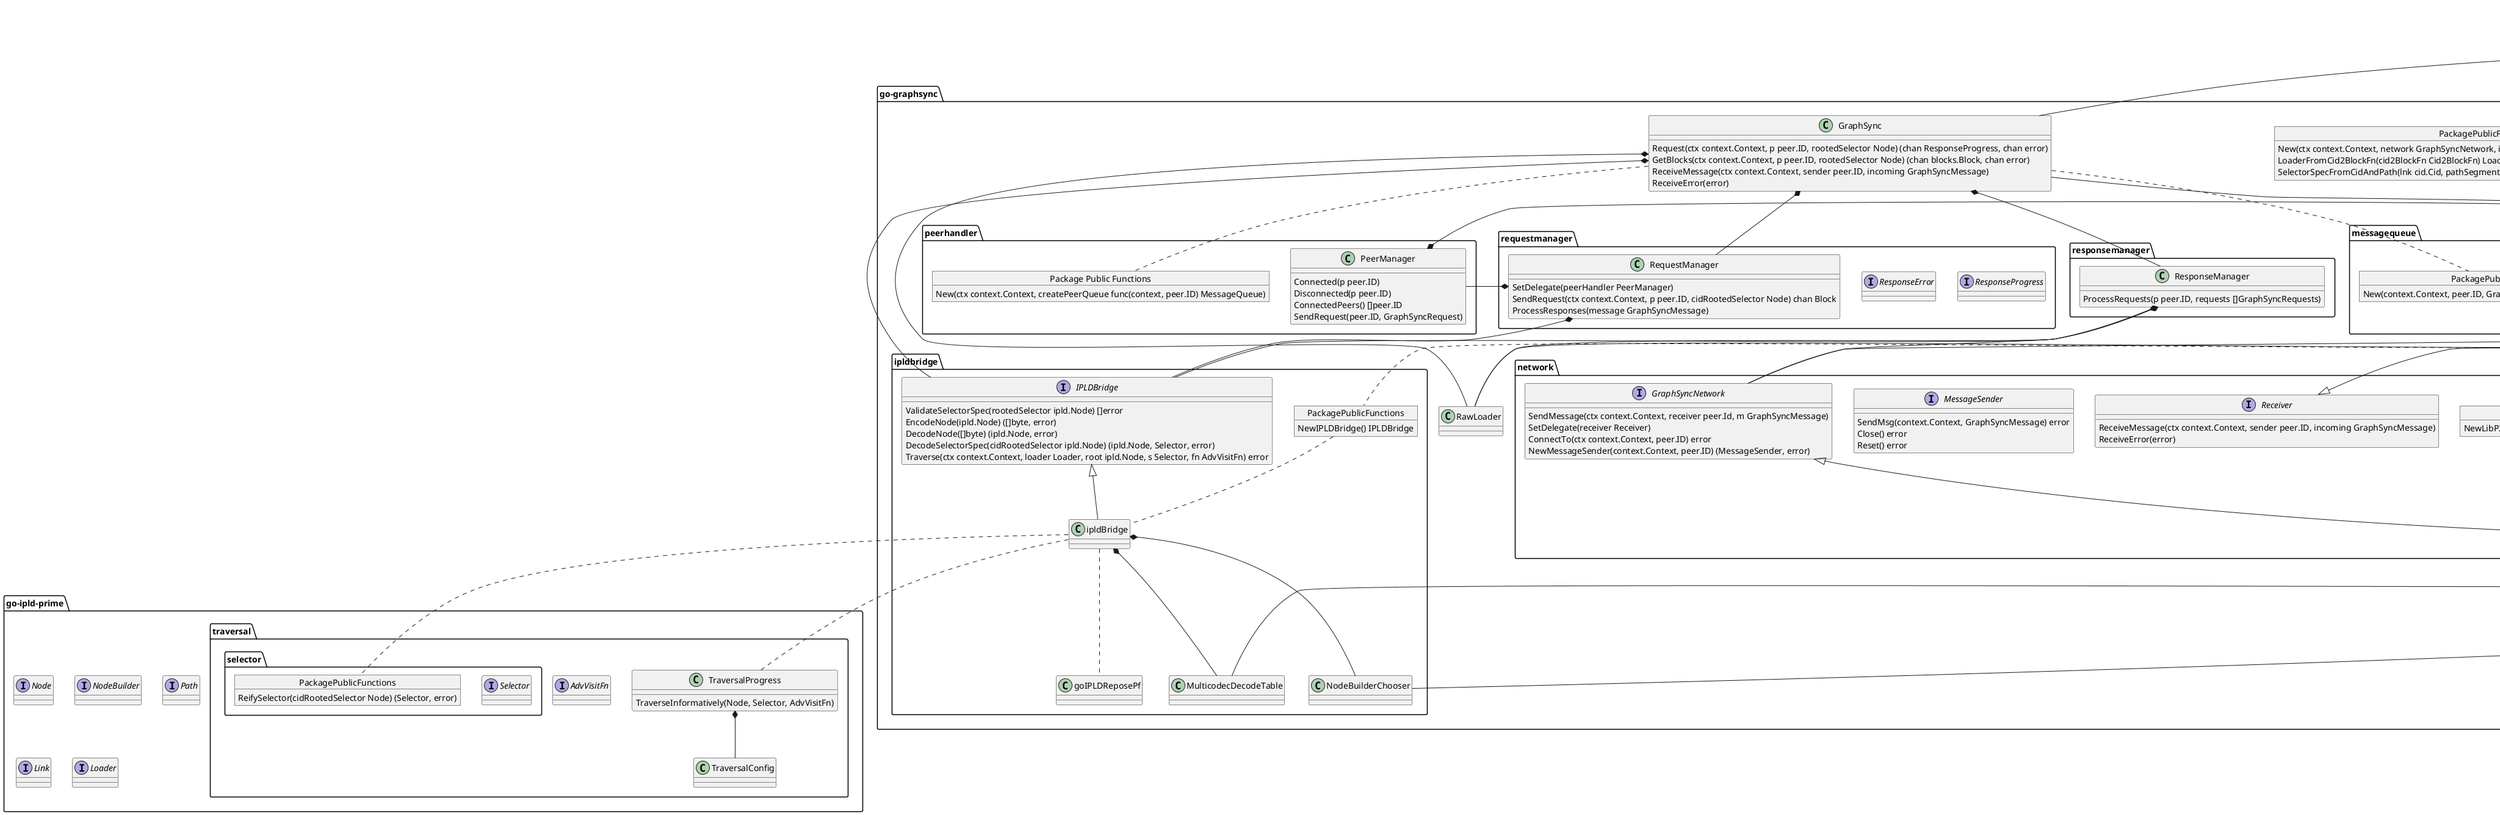 @startuml "GraphSync"



package "go-ipld-prime" {
  interface Node {
  }
  interface NodeBuilder {
  }
  interface Path {
  }
  interface Link
  package traversal {
    package selector {
      interface Selector {
      }
      object "PackagePublicFunctions" as goSelectorPF {
        ReifySelector(cidRootedSelector Node) (Selector, error)
      }
    }
    interface AdvVisitFn {
    }
    class TraversalConfig {
    }
    class TraversalProgress {
      TraverseInformatively(Node, Selector, AdvVisitFn)
    }

    TraversalProgress *-- TraversalConfig
  }

  interface Loader {

  }
}

package "go-graphsync" {
  
    class ResponseProgress {
      Node ipld.Node
      Path ipld.Path
      LastBlock struct {
        ipld.Node
        ipld.Link }
    }
    
    interface Cid2BlockFn {

    }
    class GraphSync {
      Request(ctx context.Context, p peer.ID, rootedSelector Node) (chan ResponseProgress, chan error)
      GetBlocks(ctx context.Context, p peer.ID, rootedSelector Node) (chan blocks.Block, chan error)
      ReceiveMessage(ctx context.Context, sender peer.ID, incoming GraphSyncMessage)     
      ReceiveError(error)
    }

    GraphSync *-- RawLoader

  package network {
    
    interface Receiver {
      ReceiveMessage(ctx context.Context, sender peer.ID, incoming GraphSyncMessage)
      ReceiveError(error)
    }

    interface GraphSyncNetwork {
      SendMessage(ctx context.Context, receiver peer.Id, m GraphSyncMessage)
      SetDelegate(receiver Receiver)
      ConnectTo(ctx context.Context, peer.ID) error
      NewMessageSender(context.Context, peer.ID) (MessageSender, error)
    }
    
    interface MessageSender {
	    SendMsg(context.Context, GraphSyncMessage) error
	    Close() error
	    Reset() error
    }

    Receiver <|-- GraphSync : receiver for

    class libP2PGraphSyncNetwork {
    }

    GraphSyncNetwork <|-- libP2PGraphSyncNetwork
    
    object "Package Public Functions" as goGraphSyncNetworkPF {
      NewLibP2PNetwork(host libp2pHost.Host) GraphSyncNetwork
    }
    goGraphSyncNetworkPF .. libP2PGraphSyncNetwork 
  }

  package messagequeue {
    class MessageQueue {
      AddRequest(GraphSyncRequest)
      Cancel(GraphSyncRequestID)
      Startup()
      Shutdown()
    }

    object "PackagePublicFunctions" as goMessageQueuePF {
      New(context.Context, peer.ID, GraphSyncNetwork) *MessageQueue
    }
    GraphSync .. goMessageQueuePF
    MessageQueue *-- GraphSyncNetwork
  }

  package peerhandler {
    class PeerManager {
      Connected(p peer.ID)
      Disconnected(p peer.ID)
      ConnectedPeers() []peer.ID
      SendRequest(peer.ID, GraphSyncRequest)
    }

    object "Package Public Functions" as goPeerManagerPF {
      New(ctx context.Context, createPeerQueue func(context, peer.ID) MessageQueue)
    }
    GraphSync .. goPeerManagerPF
    PeerManager *-- MessageQueue
  }

  package requestmanager {
    interface ResponseProgress {

    }
    interface ResponseError {

    }
  class RequestManager {
    SetDelegate(peerHandler PeerManager)
    SendRequest(ctx context.Context, p peer.ID, cidRootedSelector Node) chan Block
    ProcessResponses(message GraphSyncMessage)
  }
  RequestManager *-- PeerManager
  GraphSync *-- RequestManager
  }

  package responsemanager {
  class ResponseManager {
    ProcessRequests(p peer.ID, requests []GraphSyncRequests)
  }
  ResponseManager *-- GraphSyncNetwork
  GraphSync *-- ResponseManager
  ResponseManager *-- RawLoader
  }
  package message {
    object "Package Public Functions" as goGraphSyncMessagePF {
      func FromPBReader(pbr ggio.Reader) (GraphSyncMessage, error)
      func FromNet(r io.Reader) (GraphSyncMessage, error)
    }
    goGraphSyncMessagePF .. libP2PGraphSyncNetwork

    interface GraphSyncRequest {
      Selector() []bytes
      Priority() Priority
      ID()       int
      IsCancel() bool
    }

    interface GraphSyncResponse {
      RequestID() int
      Status() GraphSyncStatus
      Extra() []bytes
    }

    interface GraphSyncMessage {
      Requests() : []GraphSyncRequest
      Responses() : []GraphSyncResponse
      Blocks() : []Blocks
    }

    interface Exportable {
      ToProto()
      ToNet(w io.Writer) error
	  }

    Exportable --|> GraphSyncMessage
    GraphSyncRequest --* GraphSyncMessage
    GraphSyncResponse --* GraphSyncMessage
    
  }

  package ipldbridge {
    interface IPLDBridge {
	    ValidateSelectorSpec(rootedSelector ipld.Node) []error
	    EncodeNode(ipld.Node) ([]byte, error)
	    DecodeNode([]byte) (ipld.Node, error)
	    DecodeSelectorSpec(cidRootedSelector ipld.Node) (ipld.Node, Selector, error)
	    Traverse(ctx context.Context, loader Loader, root ipld.Node, s Selector, fn AdvVisitFn) error
    }

    GraphSync *-- IPLDBridge
    RequestManager *-- IPLDBridge
    ResponseManager *-- IPLDBridge
  
    class ipldBridge {
    }

    object "PackagePublicFunctions" as goIPLDBridge {
      NewIPLDBridge() IPLDBridge
    }

    IPLDBridge <|-- ipldBridge
    goIPLDBridge .. ipldBridge 
    ipldBridge *-- MulticodecDecodeTable
    ipldBridge *-- NodeBuilderChooser
    ipldBridge .. TraversalProgress
    ipldBridge .. goSelectorPF
    ipldBridge .. goIPLDReposePf
  }
  object "PackagePublicFunctions" as goGraphsyncPf {
    New(ctx context.Context, network GraphSyncNetwork, ipldBridge IPLDBridge, loader Loader) GraphSync
    LoaderFromCid2BlockFn(cid2BlockFn Cid2BlockFn) Loader
    SelectorSpecFromCidAndPath(lnk cid.Cid, pathSegments []string) (ipld.Node, error) 
  }
}

package "go-filecoin" {
  class "go-filecoin" {
  }

  "go-filecoin" *-- GraphSync
  "go-filecoin" .. goGraphsyncPf
  "go-filecoin" .. goGraphSyncNetworkPF
  "go-filecoin" .. goIPLDBridge
  "go-filecoin" *-- RawLoader
  "go-filecoin" *-- MulticodecDecodeTable
  "go-filecoin" *-- NodeBuilderChooser

}

@enduml